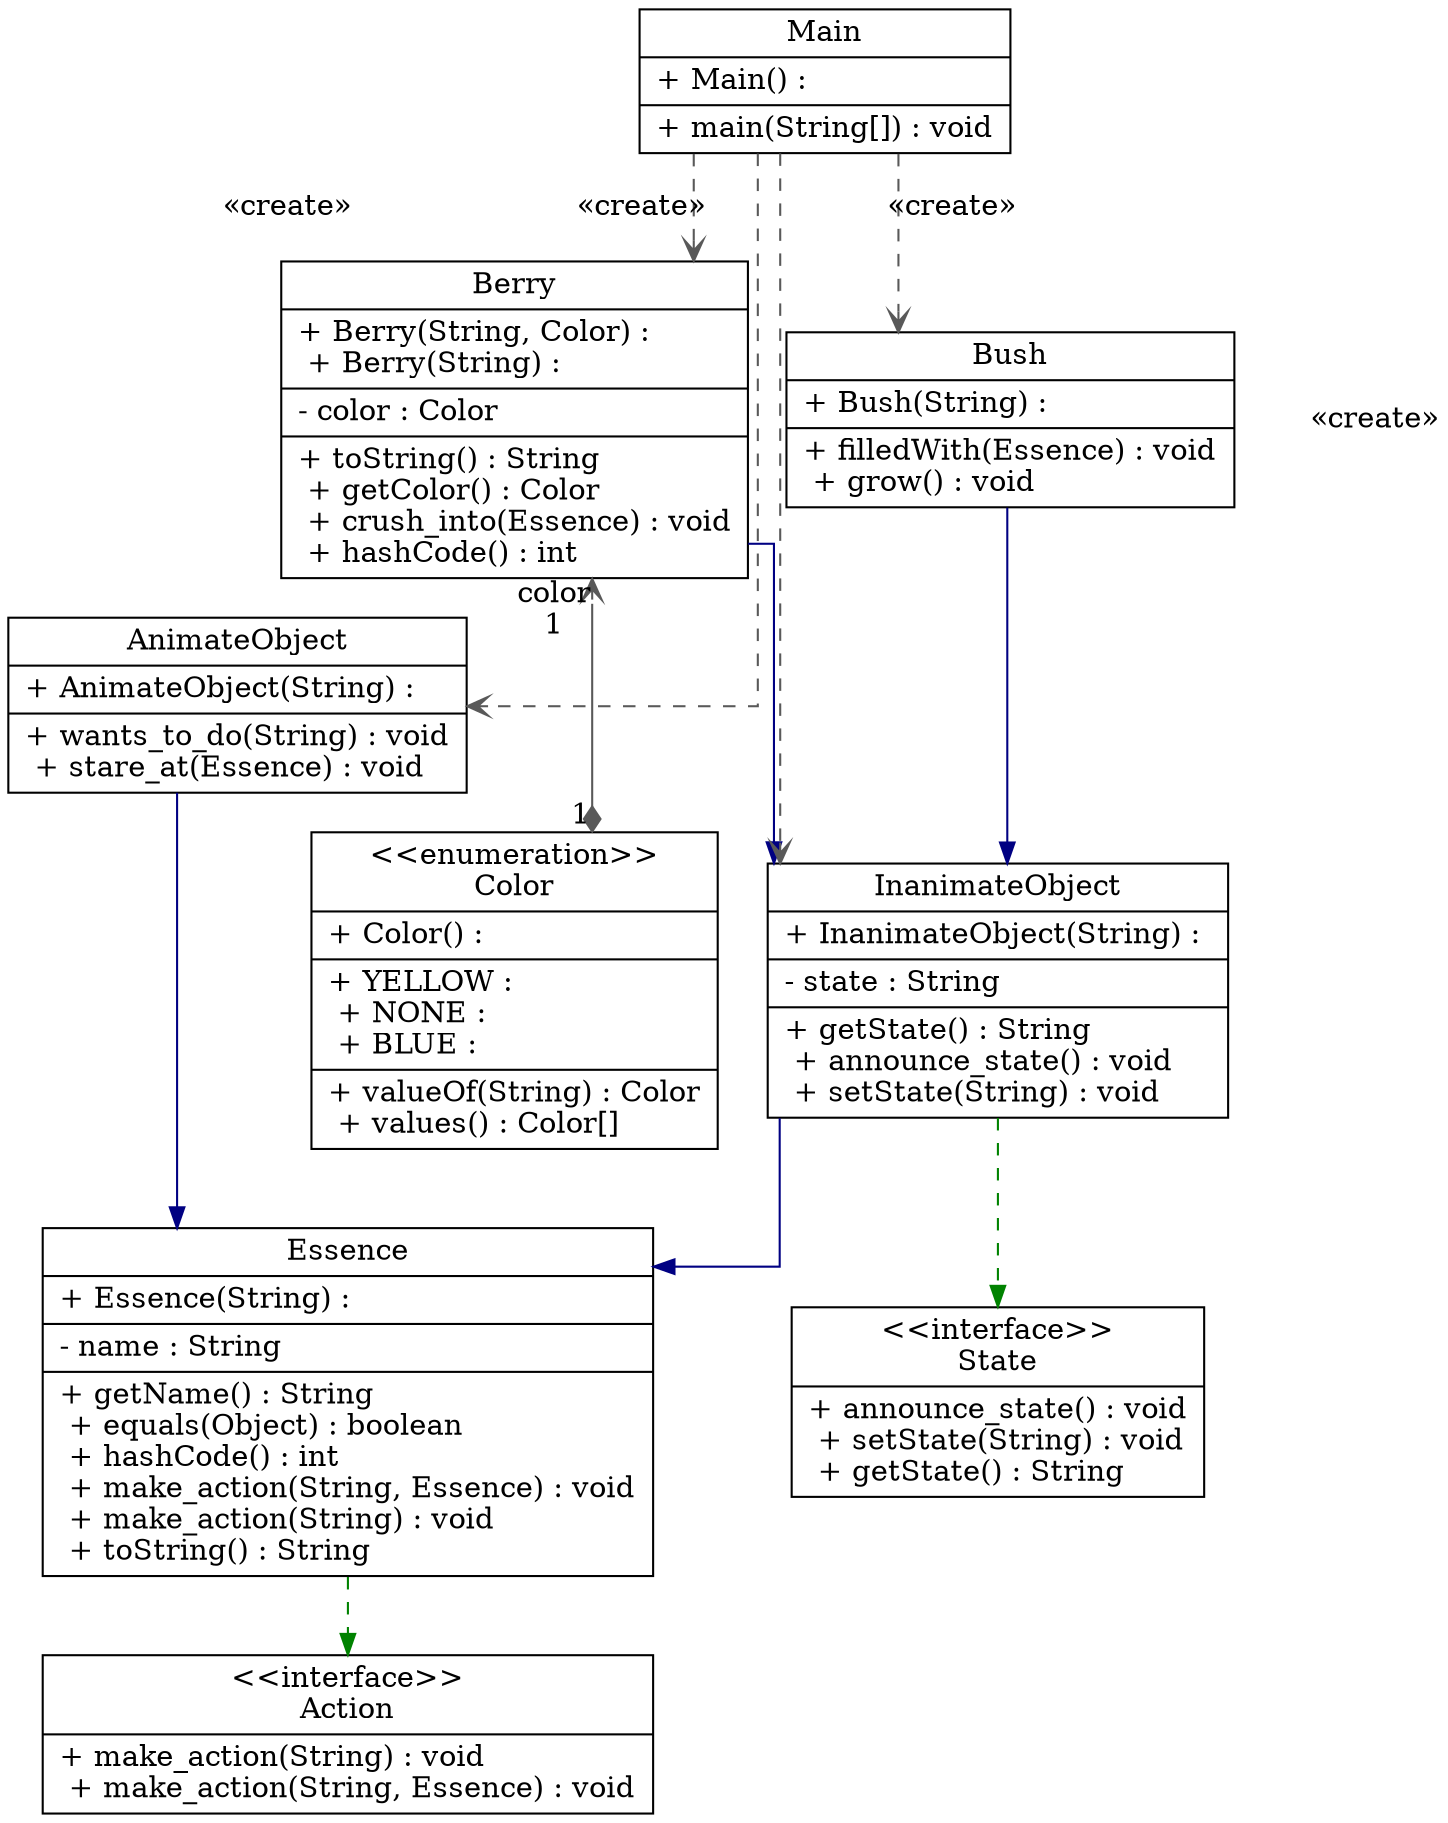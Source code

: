 digraph "lab3" {

splines  = ortho;
fontname = "Inconsolata";

node [colorscheme = ylgnbu4];
edge [colorscheme = dark28, dir = both];

Action          [shape = record, pos = "9.974,6.213!"     , label = "{ \<\<interface\>\>\nAction | + make_action(String) : void\l + make_action(String, Essence) : void\l }"];
AnimateObject   [shape = record, pos = "6.151,7.571!"     , label = "{ AnimateObject | + AnimateObject(String) : \l|+ wants_to_do(String) : void\l + stare_at(Essence) : void\l }"];
Berry           [shape = record, pos = "-0.144,13.409!"   , label = "{ Berry | + Berry(String, Color) : \l + Berry(String) : \l|- color : Color\l|+ toString() : String\l + getColor() : Color\l + crush_into(Essence) : void\l + hashCode() : int\l }"];
Bush            [shape = record, pos = "4.239,10.876!"    , label = "{ Bush | + Bush(String) : \l|+ filledWith(Essence) : void\l + grow() : void\l }"];
Color           [shape = record, pos = "-2.973,12.279!"   , label = "{ \<\<enumeration\>\>\nColor | + Color() : \l|+ YELLOW : \l + NONE : \l + BLUE : \l|+ valueOf(String) : Color\l + values() : Color[]\l }"];
Essence         [shape = record, pos = "2.745,5.027!"     , label = "{ Essence | + Essence(String) : \l|- name : String\l|+ getName() : String\l + equals(Object) : boolean\l + hashCode() : int\l + make_action(String, Essence) : void\l + make_action(String) : void\l + toString() : String\l }"];
InanimateObject [shape = record, pos = "1.991,7.883!"     , label = "{ InanimateObject | + InanimateObject(String) : \l|- state : String\l|+ getState() : String\l + announce_state() : void\l + setState(String) : void\l }"];
Main            [shape = record, pos = "-0.356,5.027!"    , label = "{ Main | + Main() : \l|+ main(String[]) : void\l }"];
State           [shape = record, pos = "-1.543,9.153!"    , label = "{ \<\<interface\>\>\nState | + announce_state() : void\l + setState(String) : void\l + getState() : String\l }"];

AnimateObject   -> Essence         [color = "#000082", style = solid , arrowtail = none    , arrowhead = normal  , taillabel = "", label = "", headlabel = ""];
Berry           -> Color           [color = "#595959", style = solid , arrowtail = diamond , arrowhead = vee     , taillabel = "1", label = "", headlabel = "color\n1"];
Berry           -> InanimateObject [color = "#000082", style = solid , arrowtail = none    , arrowhead = normal  , taillabel = "", label = "", headlabel = ""];
Bush            -> InanimateObject [color = "#000082", style = solid , arrowtail = none    , arrowhead = normal  , taillabel = "", label = "", headlabel = ""];
Essence         -> Action          [color = "#008200", style = dashed, arrowtail = none    , arrowhead = normal  , taillabel = "", label = "", headlabel = ""];
InanimateObject -> Essence         [color = "#000082", style = solid , arrowtail = none    , arrowhead = normal  , taillabel = "", label = "", headlabel = ""];
InanimateObject -> State           [color = "#008200", style = dashed, arrowtail = none    , arrowhead = normal  , taillabel = "", label = "", headlabel = ""];
Main            -> AnimateObject   [color = "#595959", style = dashed, arrowtail = none    , arrowhead = vee     , taillabel = "", label = "«create»", headlabel = ""];
Main            -> Berry           [color = "#595959", style = dashed, arrowtail = none    , arrowhead = vee     , taillabel = "", label = "«create»", headlabel = ""];
Main            -> Bush            [color = "#595959", style = dashed, arrowtail = none    , arrowhead = vee     , taillabel = "", label = "«create»", headlabel = ""];
Main            -> InanimateObject [color = "#595959", style = dashed, arrowtail = none    , arrowhead = vee     , taillabel = "", label = "«create»", headlabel = ""];

}
